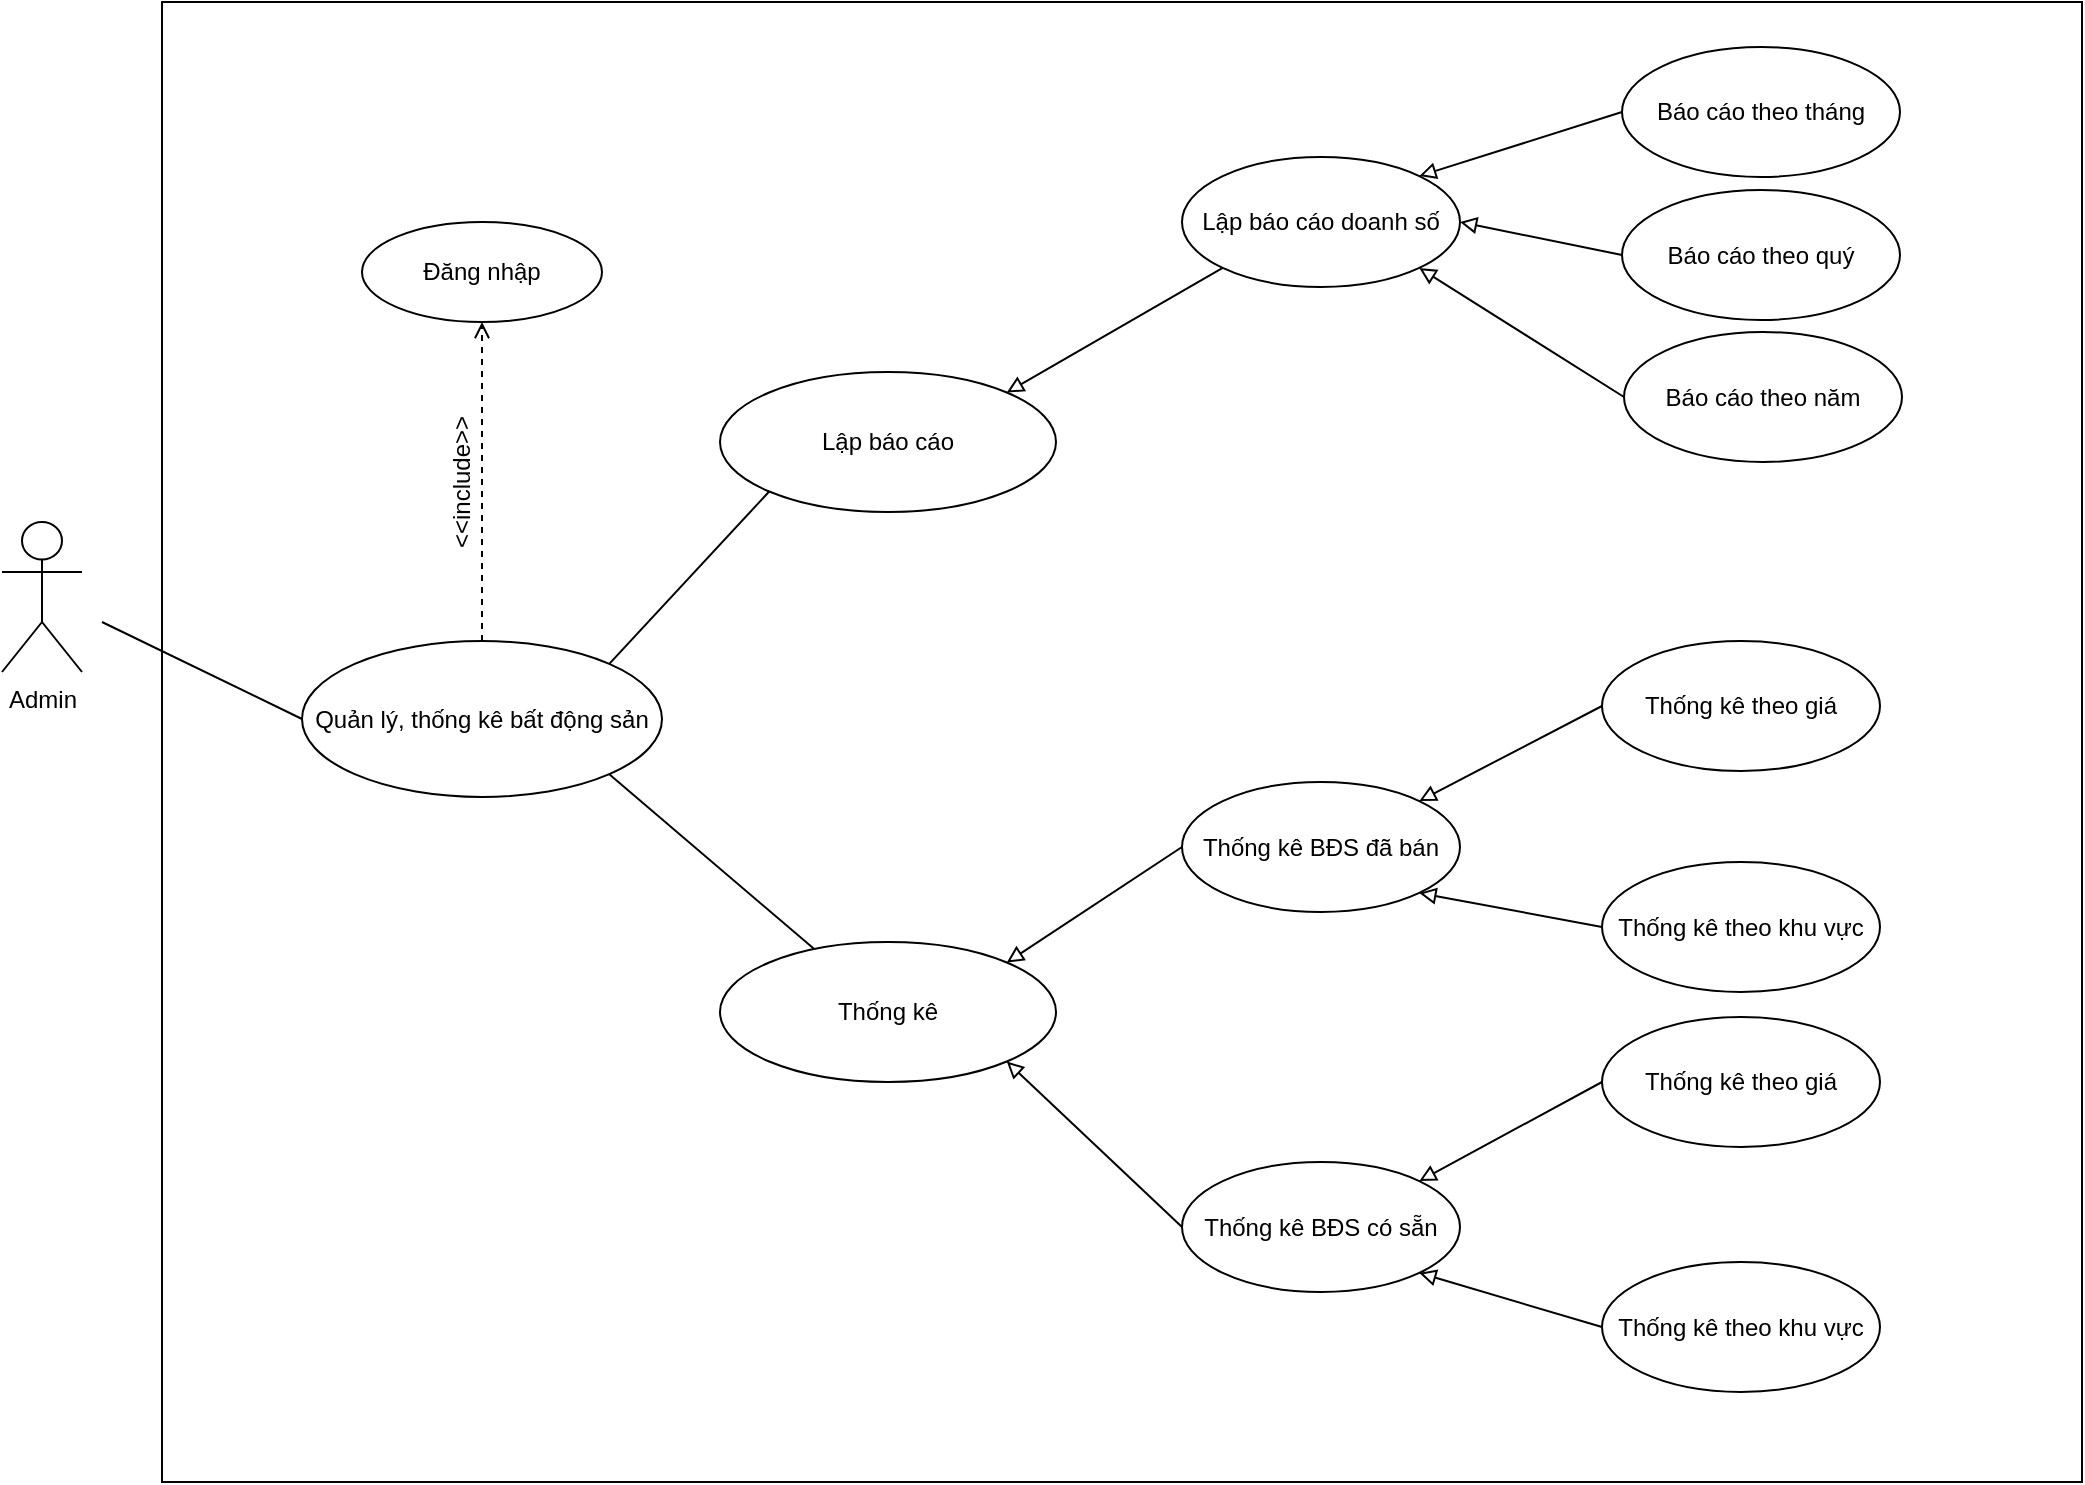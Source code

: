 <mxfile version="12.0.0" type="github" pages="1"><diagram id="4N1-OwKBl4OzWP1M5ogK" name="Page-1"><mxGraphModel dx="1408" dy="1830" grid="1" gridSize="10" guides="1" tooltips="1" connect="1" arrows="1" fold="1" page="1" pageScale="1" pageWidth="850" pageHeight="1100" math="0" shadow="0"><root><mxCell id="0"/><mxCell id="1" parent="0"/><mxCell id="iHiPFeuXAfoWI5cYAhzU-1" value="Admin" style="shape=umlActor;verticalLabelPosition=bottom;labelBackgroundColor=#ffffff;verticalAlign=top;html=1;outlineConnect=0;" vertex="1" parent="1"><mxGeometry x="40" y="210" width="40" height="75" as="geometry"/></mxCell><mxCell id="iHiPFeuXAfoWI5cYAhzU-2" value="" style="rounded=0;whiteSpace=wrap;html=1;" vertex="1" parent="1"><mxGeometry x="120" y="-50" width="960" height="740" as="geometry"/></mxCell><mxCell id="iHiPFeuXAfoWI5cYAhzU-3" value="Quản lý, thống kê bất động sản" style="ellipse;whiteSpace=wrap;html=1;" vertex="1" parent="1"><mxGeometry x="190" y="269.5" width="180" height="78" as="geometry"/></mxCell><mxCell id="iHiPFeuXAfoWI5cYAhzU-4" value="Lập báo cáo doanh số" style="ellipse;whiteSpace=wrap;html=1;" vertex="1" parent="1"><mxGeometry x="630" y="27.5" width="139" height="65" as="geometry"/></mxCell><mxCell id="iHiPFeuXAfoWI5cYAhzU-5" value="" style="endArrow=none;html=1;entryX=0;entryY=0.5;entryDx=0;entryDy=0;" edge="1" parent="1" target="iHiPFeuXAfoWI5cYAhzU-3"><mxGeometry width="50" height="50" relative="1" as="geometry"><mxPoint x="90" y="260" as="sourcePoint"/><mxPoint x="150" y="180" as="targetPoint"/></mxGeometry></mxCell><mxCell id="iHiPFeuXAfoWI5cYAhzU-6" value="" style="endArrow=open;dashed=1;html=1;endFill=0;exitX=0.5;exitY=0;exitDx=0;exitDy=0;" edge="1" parent="1" source="iHiPFeuXAfoWI5cYAhzU-3" target="iHiPFeuXAfoWI5cYAhzU-8"><mxGeometry width="50" height="50" relative="1" as="geometry"><mxPoint x="622.5" y="220" as="sourcePoint"/><mxPoint x="760.074" y="262.322" as="targetPoint"/></mxGeometry></mxCell><mxCell id="iHiPFeuXAfoWI5cYAhzU-7" value="&amp;lt;&amp;lt;include&amp;gt;&amp;gt;" style="text;html=1;strokeColor=none;fillColor=none;align=center;verticalAlign=middle;whiteSpace=wrap;rounded=0;rotation=-90;" vertex="1" parent="1"><mxGeometry x="250" y="180" width="40" height="20" as="geometry"/></mxCell><mxCell id="iHiPFeuXAfoWI5cYAhzU-8" value="Đăng nhập" style="ellipse;whiteSpace=wrap;html=1;" vertex="1" parent="1"><mxGeometry x="220" y="60" width="120" height="50" as="geometry"/></mxCell><mxCell id="iHiPFeuXAfoWI5cYAhzU-9" value="" style="endArrow=block;html=1;endFill=0;exitX=0;exitY=1;exitDx=0;exitDy=0;entryX=1;entryY=0;entryDx=0;entryDy=0;" edge="1" parent="1" source="iHiPFeuXAfoWI5cYAhzU-4" target="iHiPFeuXAfoWI5cYAhzU-21"><mxGeometry width="50" height="50" relative="1" as="geometry"><mxPoint x="488.5" y="139.5" as="sourcePoint"/><mxPoint x="422.976" y="240.47" as="targetPoint"/><Array as="points"/></mxGeometry></mxCell><mxCell id="iHiPFeuXAfoWI5cYAhzU-21" value="Lập báo cáo" style="ellipse;whiteSpace=wrap;html=1;" vertex="1" parent="1"><mxGeometry x="399" y="135" width="168" height="70" as="geometry"/></mxCell><mxCell id="iHiPFeuXAfoWI5cYAhzU-22" value="" style="endArrow=none;html=1;entryX=0;entryY=1;entryDx=0;entryDy=0;exitX=1;exitY=0;exitDx=0;exitDy=0;" edge="1" parent="1" source="iHiPFeuXAfoWI5cYAhzU-3" target="iHiPFeuXAfoWI5cYAhzU-21"><mxGeometry width="50" height="50" relative="1" as="geometry"><mxPoint x="100" y="270" as="sourcePoint"/><mxPoint x="200" y="318.5" as="targetPoint"/></mxGeometry></mxCell><mxCell id="iHiPFeuXAfoWI5cYAhzU-23" value="Thống kê" style="ellipse;whiteSpace=wrap;html=1;" vertex="1" parent="1"><mxGeometry x="399" y="420" width="168" height="70" as="geometry"/></mxCell><mxCell id="iHiPFeuXAfoWI5cYAhzU-24" value="" style="endArrow=none;html=1;exitX=1;exitY=1;exitDx=0;exitDy=0;" edge="1" parent="1" source="iHiPFeuXAfoWI5cYAhzU-3" target="iHiPFeuXAfoWI5cYAhzU-23"><mxGeometry width="50" height="50" relative="1" as="geometry"><mxPoint x="100" y="270" as="sourcePoint"/><mxPoint x="200" y="318.5" as="targetPoint"/></mxGeometry></mxCell><mxCell id="iHiPFeuXAfoWI5cYAhzU-26" value="Thống kê BĐS đã bán" style="ellipse;whiteSpace=wrap;html=1;" vertex="1" parent="1"><mxGeometry x="630" y="340" width="139" height="65" as="geometry"/></mxCell><mxCell id="iHiPFeuXAfoWI5cYAhzU-27" value="Thống kê BĐS có sẵn" style="ellipse;whiteSpace=wrap;html=1;" vertex="1" parent="1"><mxGeometry x="630" y="530" width="139" height="65" as="geometry"/></mxCell><mxCell id="iHiPFeuXAfoWI5cYAhzU-29" value="Báo cáo theo tháng" style="ellipse;whiteSpace=wrap;html=1;" vertex="1" parent="1"><mxGeometry x="850" y="-27.5" width="139" height="65" as="geometry"/></mxCell><mxCell id="iHiPFeuXAfoWI5cYAhzU-30" value="Báo cáo theo quý" style="ellipse;whiteSpace=wrap;html=1;" vertex="1" parent="1"><mxGeometry x="850" y="44" width="139" height="65" as="geometry"/></mxCell><mxCell id="iHiPFeuXAfoWI5cYAhzU-31" value="Báo cáo theo năm" style="ellipse;whiteSpace=wrap;html=1;" vertex="1" parent="1"><mxGeometry x="851" y="115" width="139" height="65" as="geometry"/></mxCell><mxCell id="iHiPFeuXAfoWI5cYAhzU-32" value="" style="endArrow=block;html=1;endFill=0;exitX=0;exitY=0.5;exitDx=0;exitDy=0;entryX=1;entryY=0;entryDx=0;entryDy=0;" edge="1" parent="1" source="iHiPFeuXAfoWI5cYAhzU-29" target="iHiPFeuXAfoWI5cYAhzU-4"><mxGeometry width="50" height="50" relative="1" as="geometry"><mxPoint x="660.153" y="92.886" as="sourcePoint"/><mxPoint x="552.397" y="155.251" as="targetPoint"/><Array as="points"/></mxGeometry></mxCell><mxCell id="iHiPFeuXAfoWI5cYAhzU-33" value="" style="endArrow=block;html=1;endFill=0;exitX=0;exitY=0.5;exitDx=0;exitDy=0;entryX=1;entryY=0.5;entryDx=0;entryDy=0;" edge="1" parent="1" source="iHiPFeuXAfoWI5cYAhzU-30" target="iHiPFeuXAfoWI5cYAhzU-4"><mxGeometry width="50" height="50" relative="1" as="geometry"><mxPoint x="670.153" y="102.886" as="sourcePoint"/><mxPoint x="562.397" y="165.251" as="targetPoint"/><Array as="points"/></mxGeometry></mxCell><mxCell id="iHiPFeuXAfoWI5cYAhzU-34" value="" style="endArrow=block;html=1;endFill=0;exitX=0;exitY=0.5;exitDx=0;exitDy=0;entryX=1;entryY=1;entryDx=0;entryDy=0;" edge="1" parent="1" source="iHiPFeuXAfoWI5cYAhzU-31" target="iHiPFeuXAfoWI5cYAhzU-4"><mxGeometry width="50" height="50" relative="1" as="geometry"><mxPoint x="680.153" y="112.886" as="sourcePoint"/><mxPoint x="572.397" y="175.251" as="targetPoint"/><Array as="points"/></mxGeometry></mxCell><mxCell id="iHiPFeuXAfoWI5cYAhzU-35" value="Thống kê theo giá" style="ellipse;whiteSpace=wrap;html=1;" vertex="1" parent="1"><mxGeometry x="840" y="269.5" width="139" height="65" as="geometry"/></mxCell><mxCell id="iHiPFeuXAfoWI5cYAhzU-36" value="Thống kê theo khu vực" style="ellipse;whiteSpace=wrap;html=1;" vertex="1" parent="1"><mxGeometry x="840" y="380" width="139" height="65" as="geometry"/></mxCell><mxCell id="iHiPFeuXAfoWI5cYAhzU-37" value="Thống kê theo giá" style="ellipse;whiteSpace=wrap;html=1;" vertex="1" parent="1"><mxGeometry x="840" y="457.5" width="139" height="65" as="geometry"/></mxCell><mxCell id="iHiPFeuXAfoWI5cYAhzU-38" value="Thống kê theo khu vực" style="ellipse;whiteSpace=wrap;html=1;" vertex="1" parent="1"><mxGeometry x="840" y="580" width="139" height="65" as="geometry"/></mxCell><mxCell id="iHiPFeuXAfoWI5cYAhzU-39" value="" style="endArrow=block;html=1;endFill=0;exitX=0;exitY=0.5;exitDx=0;exitDy=0;entryX=1;entryY=0;entryDx=0;entryDy=0;" edge="1" parent="1" source="iHiPFeuXAfoWI5cYAhzU-35" target="iHiPFeuXAfoWI5cYAhzU-26"><mxGeometry width="50" height="50" relative="1" as="geometry"><mxPoint x="860" y="15" as="sourcePoint"/><mxPoint x="758.847" y="47.114" as="targetPoint"/><Array as="points"/></mxGeometry></mxCell><mxCell id="iHiPFeuXAfoWI5cYAhzU-40" value="" style="endArrow=block;html=1;endFill=0;exitX=0;exitY=0.5;exitDx=0;exitDy=0;entryX=1;entryY=1;entryDx=0;entryDy=0;" edge="1" parent="1" source="iHiPFeuXAfoWI5cYAhzU-36" target="iHiPFeuXAfoWI5cYAhzU-26"><mxGeometry width="50" height="50" relative="1" as="geometry"><mxPoint x="870" y="25" as="sourcePoint"/><mxPoint x="768.847" y="57.114" as="targetPoint"/><Array as="points"/></mxGeometry></mxCell><mxCell id="iHiPFeuXAfoWI5cYAhzU-41" value="" style="endArrow=block;html=1;endFill=0;exitX=0;exitY=0.5;exitDx=0;exitDy=0;entryX=1;entryY=0;entryDx=0;entryDy=0;" edge="1" parent="1" source="iHiPFeuXAfoWI5cYAhzU-37" target="iHiPFeuXAfoWI5cYAhzU-27"><mxGeometry width="50" height="50" relative="1" as="geometry"><mxPoint x="850" y="312" as="sourcePoint"/><mxPoint x="758.847" y="359.614" as="targetPoint"/><Array as="points"/></mxGeometry></mxCell><mxCell id="iHiPFeuXAfoWI5cYAhzU-42" value="" style="endArrow=block;html=1;endFill=0;exitX=0;exitY=0.5;exitDx=0;exitDy=0;entryX=1;entryY=0;entryDx=0;entryDy=0;" edge="1" parent="1" source="iHiPFeuXAfoWI5cYAhzU-26" target="iHiPFeuXAfoWI5cYAhzU-23"><mxGeometry width="50" height="50" relative="1" as="geometry"><mxPoint x="860" y="322" as="sourcePoint"/><mxPoint x="768.847" y="369.614" as="targetPoint"/><Array as="points"/></mxGeometry></mxCell><mxCell id="iHiPFeuXAfoWI5cYAhzU-43" value="" style="endArrow=block;html=1;endFill=0;exitX=0;exitY=0.5;exitDx=0;exitDy=0;entryX=1;entryY=1;entryDx=0;entryDy=0;" edge="1" parent="1" source="iHiPFeuXAfoWI5cYAhzU-38" target="iHiPFeuXAfoWI5cYAhzU-27"><mxGeometry width="50" height="50" relative="1" as="geometry"><mxPoint x="850" y="422.5" as="sourcePoint"/><mxPoint x="758.847" y="405.386" as="targetPoint"/><Array as="points"/></mxGeometry></mxCell><mxCell id="iHiPFeuXAfoWI5cYAhzU-44" value="" style="endArrow=block;html=1;endFill=0;exitX=0;exitY=0.5;exitDx=0;exitDy=0;entryX=1;entryY=1;entryDx=0;entryDy=0;" edge="1" parent="1" source="iHiPFeuXAfoWI5cYAhzU-27" target="iHiPFeuXAfoWI5cYAhzU-23"><mxGeometry width="50" height="50" relative="1" as="geometry"><mxPoint x="860" y="432.5" as="sourcePoint"/><mxPoint x="768.847" y="415.386" as="targetPoint"/><Array as="points"/></mxGeometry></mxCell></root></mxGraphModel></diagram></mxfile>